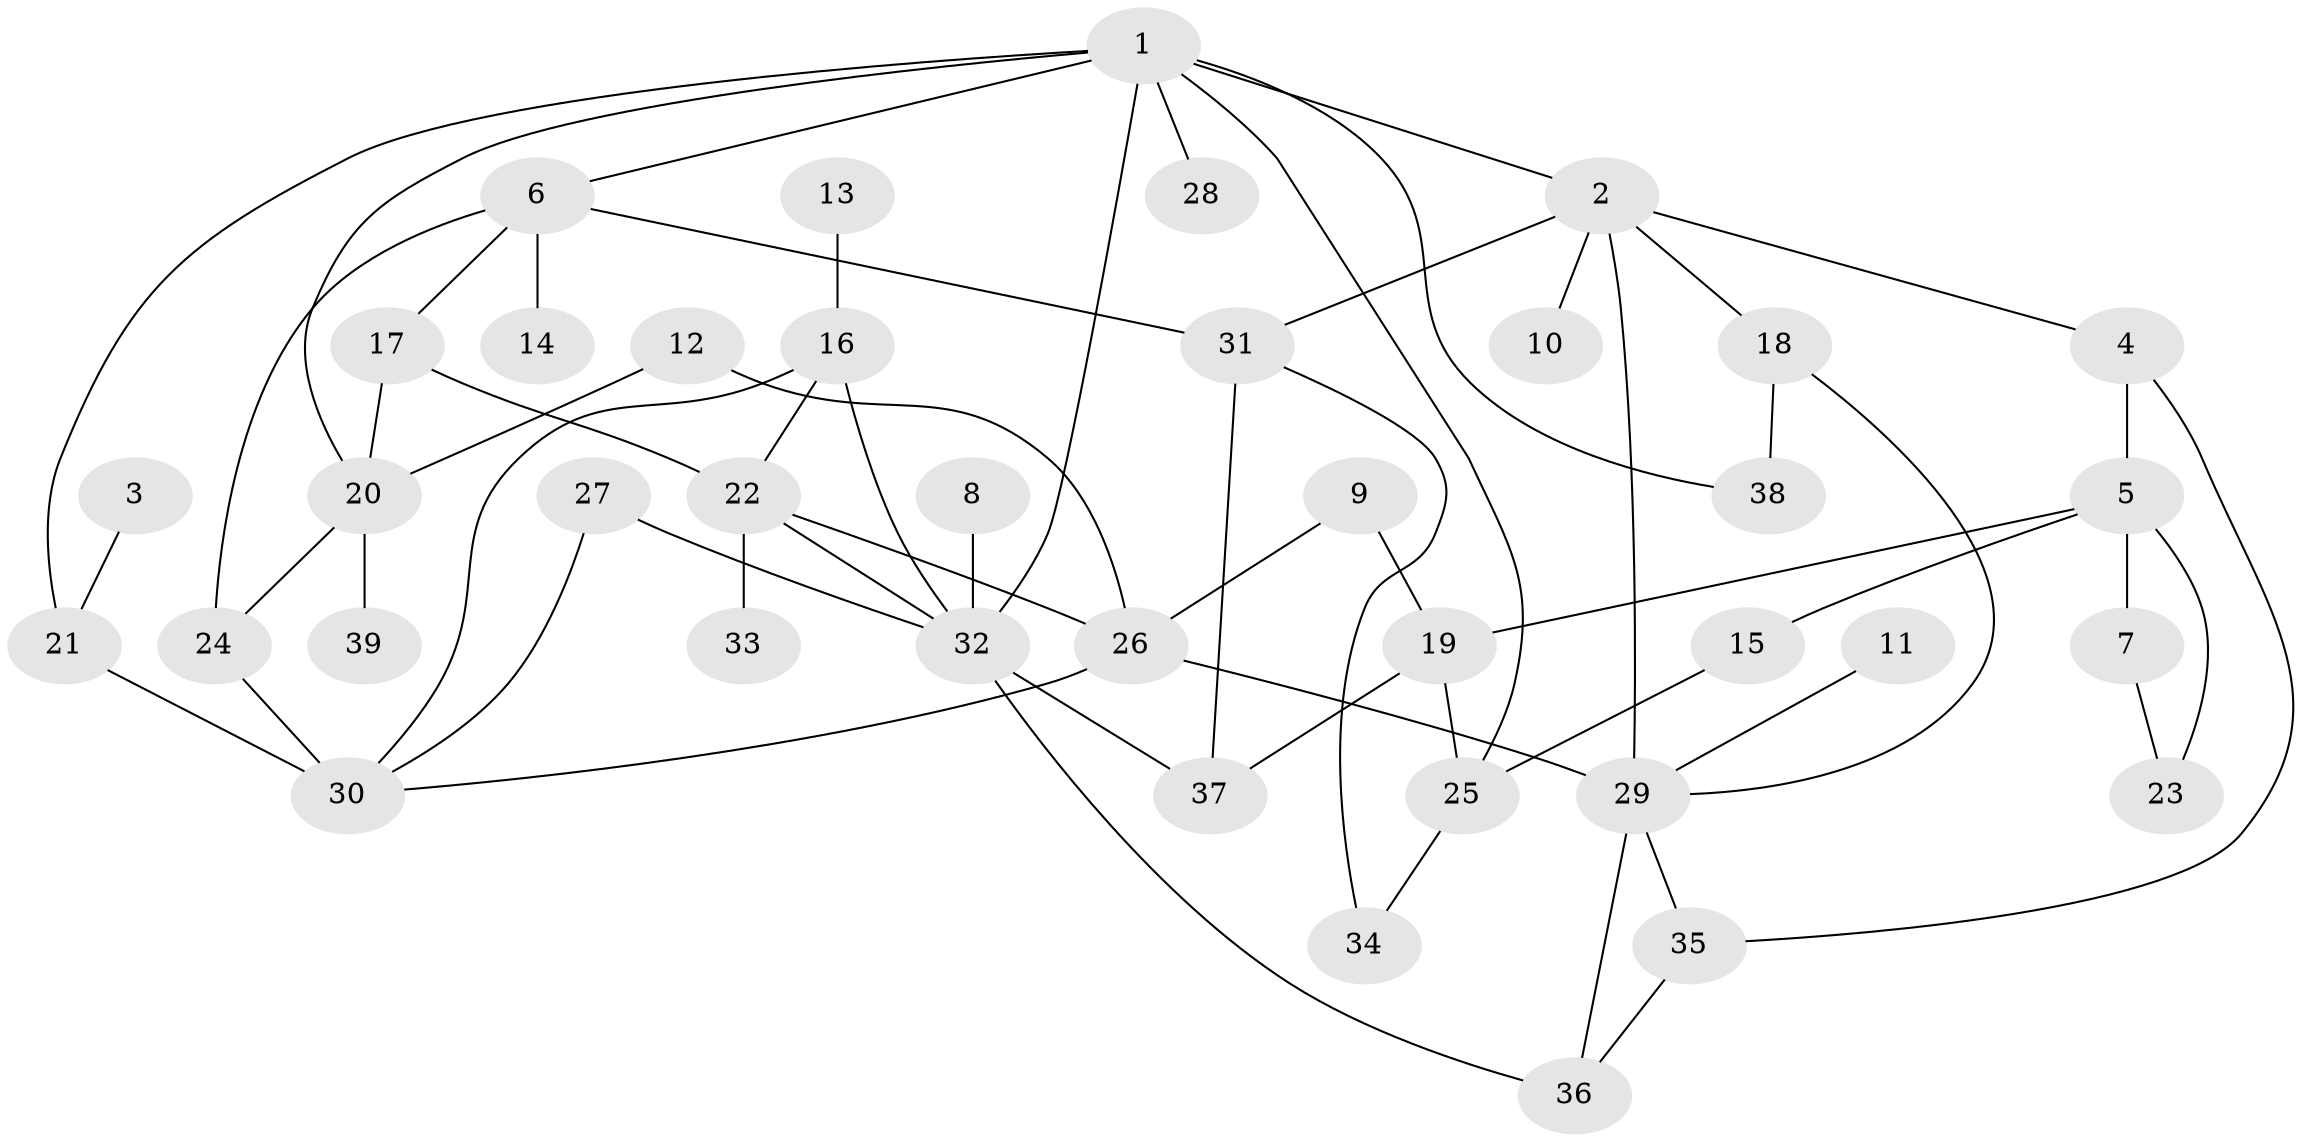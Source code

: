 // original degree distribution, {3: 0.2597402597402597, 6: 0.012987012987012988, 5: 0.1038961038961039, 4: 0.12987012987012986, 2: 0.23376623376623376, 1: 0.2597402597402597}
// Generated by graph-tools (version 1.1) at 2025/25/03/09/25 03:25:33]
// undirected, 39 vertices, 61 edges
graph export_dot {
graph [start="1"]
  node [color=gray90,style=filled];
  1;
  2;
  3;
  4;
  5;
  6;
  7;
  8;
  9;
  10;
  11;
  12;
  13;
  14;
  15;
  16;
  17;
  18;
  19;
  20;
  21;
  22;
  23;
  24;
  25;
  26;
  27;
  28;
  29;
  30;
  31;
  32;
  33;
  34;
  35;
  36;
  37;
  38;
  39;
  1 -- 2 [weight=1.0];
  1 -- 6 [weight=1.0];
  1 -- 20 [weight=1.0];
  1 -- 21 [weight=1.0];
  1 -- 25 [weight=1.0];
  1 -- 28 [weight=1.0];
  1 -- 32 [weight=1.0];
  1 -- 38 [weight=1.0];
  2 -- 4 [weight=1.0];
  2 -- 10 [weight=1.0];
  2 -- 18 [weight=1.0];
  2 -- 29 [weight=1.0];
  2 -- 31 [weight=1.0];
  3 -- 21 [weight=1.0];
  4 -- 5 [weight=1.0];
  4 -- 35 [weight=1.0];
  5 -- 7 [weight=1.0];
  5 -- 15 [weight=1.0];
  5 -- 19 [weight=1.0];
  5 -- 23 [weight=1.0];
  6 -- 14 [weight=1.0];
  6 -- 17 [weight=1.0];
  6 -- 24 [weight=1.0];
  6 -- 31 [weight=1.0];
  7 -- 23 [weight=1.0];
  8 -- 32 [weight=1.0];
  9 -- 19 [weight=1.0];
  9 -- 26 [weight=1.0];
  11 -- 29 [weight=1.0];
  12 -- 20 [weight=1.0];
  12 -- 26 [weight=1.0];
  13 -- 16 [weight=1.0];
  15 -- 25 [weight=1.0];
  16 -- 22 [weight=1.0];
  16 -- 30 [weight=1.0];
  16 -- 32 [weight=1.0];
  17 -- 20 [weight=1.0];
  17 -- 22 [weight=1.0];
  18 -- 29 [weight=1.0];
  18 -- 38 [weight=1.0];
  19 -- 25 [weight=1.0];
  19 -- 37 [weight=1.0];
  20 -- 24 [weight=1.0];
  20 -- 39 [weight=1.0];
  21 -- 30 [weight=2.0];
  22 -- 26 [weight=1.0];
  22 -- 32 [weight=1.0];
  22 -- 33 [weight=1.0];
  24 -- 30 [weight=1.0];
  25 -- 34 [weight=1.0];
  26 -- 29 [weight=2.0];
  26 -- 30 [weight=1.0];
  27 -- 30 [weight=1.0];
  27 -- 32 [weight=1.0];
  29 -- 35 [weight=1.0];
  29 -- 36 [weight=1.0];
  31 -- 34 [weight=1.0];
  31 -- 37 [weight=1.0];
  32 -- 36 [weight=1.0];
  32 -- 37 [weight=1.0];
  35 -- 36 [weight=1.0];
}
